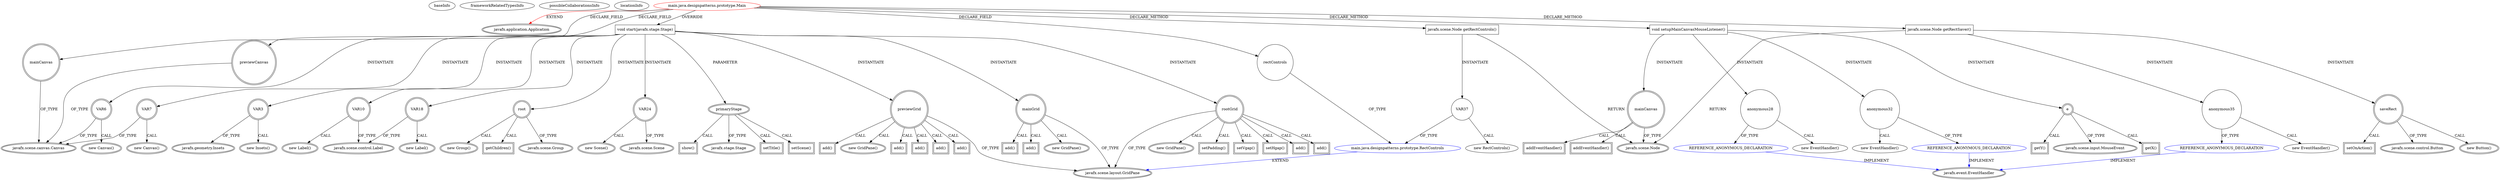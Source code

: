 digraph {
baseInfo[graphId=1735,category="extension_graph",isAnonymous=false,possibleRelation=true]
frameworkRelatedTypesInfo[0="javafx.application.Application"]
possibleCollaborationsInfo[0="1735~CLIENT_METHOD_DECLARATION-INSTANTIATION-FIELD_DECLARATION-~javafx.application.Application ~javafx.scene.layout.GridPane ~false~false",1="1735~CLIENT_METHOD_DECLARATION-INSTANTIATION-~javafx.application.Application ~javafx.event.EventHandler ~false~true"]
locationInfo[projectName="aglassman-java-design-pattern-examples",filePath="/aglassman-java-design-pattern-examples/java-design-pattern-examples-master/design-patterns/src/main/java/designpatterns/prototype/Main.java",contextSignature="Main",graphId="1735"]
0[label="main.java.designpatterns.prototype.Main",vertexType="ROOT_CLIENT_CLASS_DECLARATION",isFrameworkType=false,color=red]
1[label="javafx.application.Application",vertexType="FRAMEWORK_CLASS_TYPE",isFrameworkType=true,peripheries=2]
2[label="mainCanvas",vertexType="FIELD_DECLARATION",isFrameworkType=true,peripheries=2,shape=circle]
3[label="javafx.scene.canvas.Canvas",vertexType="FRAMEWORK_CLASS_TYPE",isFrameworkType=true,peripheries=2]
4[label="previewCanvas",vertexType="FIELD_DECLARATION",isFrameworkType=true,peripheries=2,shape=circle]
6[label="rectControls",vertexType="FIELD_DECLARATION",isFrameworkType=false,shape=circle]
7[label="main.java.designpatterns.prototype.RectControls",vertexType="REFERENCE_CLIENT_CLASS_DECLARATION",isFrameworkType=false,color=blue]
8[label="javafx.scene.layout.GridPane",vertexType="FRAMEWORK_CLASS_TYPE",isFrameworkType=true,peripheries=2]
9[label="void start(javafx.stage.Stage)",vertexType="OVERRIDING_METHOD_DECLARATION",isFrameworkType=false,shape=box]
10[label="primaryStage",vertexType="PARAMETER_DECLARATION",isFrameworkType=true,peripheries=2]
11[label="javafx.stage.Stage",vertexType="FRAMEWORK_CLASS_TYPE",isFrameworkType=true,peripheries=2]
13[label="setTitle()",vertexType="INSIDE_CALL",isFrameworkType=true,peripheries=2,shape=box]
15[label="rootGrid",vertexType="VARIABLE_EXPRESION",isFrameworkType=true,peripheries=2,shape=circle]
14[label="new GridPane()",vertexType="CONSTRUCTOR_CALL",isFrameworkType=true,peripheries=2]
18[label="setPadding()",vertexType="INSIDE_CALL",isFrameworkType=true,peripheries=2,shape=box]
20[label="VAR3",vertexType="VARIABLE_EXPRESION",isFrameworkType=true,peripheries=2,shape=circle]
21[label="javafx.geometry.Insets",vertexType="FRAMEWORK_CLASS_TYPE",isFrameworkType=true,peripheries=2]
19[label="new Insets()",vertexType="CONSTRUCTOR_CALL",isFrameworkType=true,peripheries=2]
23[label="setVgap()",vertexType="INSIDE_CALL",isFrameworkType=true,peripheries=2,shape=box]
25[label="setHgap()",vertexType="INSIDE_CALL",isFrameworkType=true,peripheries=2,shape=box]
27[label="VAR6",vertexType="VARIABLE_EXPRESION",isFrameworkType=true,peripheries=2,shape=circle]
26[label="new Canvas()",vertexType="CONSTRUCTOR_CALL",isFrameworkType=true,peripheries=2]
30[label="VAR7",vertexType="VARIABLE_EXPRESION",isFrameworkType=true,peripheries=2,shape=circle]
29[label="new Canvas()",vertexType="CONSTRUCTOR_CALL",isFrameworkType=true,peripheries=2]
33[label="previewGrid",vertexType="VARIABLE_EXPRESION",isFrameworkType=true,peripheries=2,shape=circle]
32[label="new GridPane()",vertexType="CONSTRUCTOR_CALL",isFrameworkType=true,peripheries=2]
36[label="add()",vertexType="INSIDE_CALL",isFrameworkType=true,peripheries=2,shape=box]
38[label="VAR10",vertexType="VARIABLE_EXPRESION",isFrameworkType=true,peripheries=2,shape=circle]
39[label="javafx.scene.control.Label",vertexType="FRAMEWORK_CLASS_TYPE",isFrameworkType=true,peripheries=2]
37[label="new Label()",vertexType="CONSTRUCTOR_CALL",isFrameworkType=true,peripheries=2]
41[label="add()",vertexType="INSIDE_CALL",isFrameworkType=true,peripheries=2,shape=box]
43[label="add()",vertexType="INSIDE_CALL",isFrameworkType=true,peripheries=2,shape=box]
45[label="add()",vertexType="INSIDE_CALL",isFrameworkType=true,peripheries=2,shape=box]
47[label="add()",vertexType="INSIDE_CALL",isFrameworkType=true,peripheries=2,shape=box]
49[label="add()",vertexType="INSIDE_CALL",isFrameworkType=true,peripheries=2,shape=box]
51[label="mainGrid",vertexType="VARIABLE_EXPRESION",isFrameworkType=true,peripheries=2,shape=circle]
50[label="new GridPane()",vertexType="CONSTRUCTOR_CALL",isFrameworkType=true,peripheries=2]
54[label="add()",vertexType="INSIDE_CALL",isFrameworkType=true,peripheries=2,shape=box]
56[label="VAR18",vertexType="VARIABLE_EXPRESION",isFrameworkType=true,peripheries=2,shape=circle]
55[label="new Label()",vertexType="CONSTRUCTOR_CALL",isFrameworkType=true,peripheries=2]
59[label="add()",vertexType="INSIDE_CALL",isFrameworkType=true,peripheries=2,shape=box]
61[label="add()",vertexType="INSIDE_CALL",isFrameworkType=true,peripheries=2,shape=box]
63[label="root",vertexType="VARIABLE_EXPRESION",isFrameworkType=true,peripheries=2,shape=circle]
64[label="javafx.scene.Group",vertexType="FRAMEWORK_CLASS_TYPE",isFrameworkType=true,peripheries=2]
62[label="new Group()",vertexType="CONSTRUCTOR_CALL",isFrameworkType=true,peripheries=2]
66[label="getChildren()",vertexType="INSIDE_CALL",isFrameworkType=true,peripheries=2,shape=box]
68[label="setScene()",vertexType="INSIDE_CALL",isFrameworkType=true,peripheries=2,shape=box]
70[label="VAR24",vertexType="VARIABLE_EXPRESION",isFrameworkType=true,peripheries=2,shape=circle]
71[label="javafx.scene.Scene",vertexType="FRAMEWORK_CLASS_TYPE",isFrameworkType=true,peripheries=2]
69[label="new Scene()",vertexType="CONSTRUCTOR_CALL",isFrameworkType=true,peripheries=2]
73[label="show()",vertexType="INSIDE_CALL",isFrameworkType=true,peripheries=2,shape=box]
78[label="void setupMainCanvasMouseListener()",vertexType="CLIENT_METHOD_DECLARATION",isFrameworkType=false,shape=box]
79[label="mainCanvas",vertexType="VARIABLE_EXPRESION",isFrameworkType=true,peripheries=2,shape=circle]
81[label="javafx.scene.Node",vertexType="FRAMEWORK_CLASS_TYPE",isFrameworkType=true,peripheries=2]
80[label="addEventHandler()",vertexType="INSIDE_CALL",isFrameworkType=true,peripheries=2,shape=box]
83[label="anonymous28",vertexType="VARIABLE_EXPRESION",isFrameworkType=false,shape=circle]
84[label="REFERENCE_ANONYMOUS_DECLARATION",vertexType="REFERENCE_ANONYMOUS_DECLARATION",isFrameworkType=false,color=blue]
85[label="javafx.event.EventHandler",vertexType="FRAMEWORK_INTERFACE_TYPE",isFrameworkType=true,peripheries=2]
82[label="new EventHandler()",vertexType="CONSTRUCTOR_CALL",isFrameworkType=false]
86[label="e",vertexType="VARIABLE_EXPRESION",isFrameworkType=true,peripheries=2,shape=circle]
88[label="javafx.scene.input.MouseEvent",vertexType="FRAMEWORK_CLASS_TYPE",isFrameworkType=true,peripheries=2]
87[label="getX()",vertexType="INSIDE_CALL",isFrameworkType=true,peripheries=2,shape=box]
90[label="getY()",vertexType="INSIDE_CALL",isFrameworkType=true,peripheries=2,shape=box]
92[label="addEventHandler()",vertexType="INSIDE_CALL",isFrameworkType=true,peripheries=2,shape=box]
94[label="anonymous32",vertexType="VARIABLE_EXPRESION",isFrameworkType=false,shape=circle]
95[label="REFERENCE_ANONYMOUS_DECLARATION",vertexType="REFERENCE_ANONYMOUS_DECLARATION",isFrameworkType=false,color=blue]
93[label="new EventHandler()",vertexType="CONSTRUCTOR_CALL",isFrameworkType=false]
97[label="javafx.scene.Node getRectSaver()",vertexType="CLIENT_METHOD_DECLARATION",isFrameworkType=false,shape=box]
100[label="saveRect",vertexType="VARIABLE_EXPRESION",isFrameworkType=true,peripheries=2,shape=circle]
101[label="javafx.scene.control.Button",vertexType="FRAMEWORK_CLASS_TYPE",isFrameworkType=true,peripheries=2]
99[label="new Button()",vertexType="CONSTRUCTOR_CALL",isFrameworkType=true,peripheries=2]
103[label="setOnAction()",vertexType="INSIDE_CALL",isFrameworkType=true,peripheries=2,shape=box]
105[label="anonymous35",vertexType="VARIABLE_EXPRESION",isFrameworkType=false,shape=circle]
106[label="REFERENCE_ANONYMOUS_DECLARATION",vertexType="REFERENCE_ANONYMOUS_DECLARATION",isFrameworkType=false,color=blue]
104[label="new EventHandler()",vertexType="CONSTRUCTOR_CALL",isFrameworkType=false]
112[label="javafx.scene.Node getRectControls()",vertexType="CLIENT_METHOD_DECLARATION",isFrameworkType=false,shape=box]
115[label="VAR37",vertexType="VARIABLE_EXPRESION",isFrameworkType=false,shape=circle]
114[label="new RectControls()",vertexType="CONSTRUCTOR_CALL",isFrameworkType=false]
0->1[label="EXTEND",color=red]
0->2[label="DECLARE_FIELD"]
2->3[label="OF_TYPE"]
0->4[label="DECLARE_FIELD"]
4->3[label="OF_TYPE"]
0->6[label="DECLARE_FIELD"]
7->8[label="EXTEND",color=blue]
6->7[label="OF_TYPE"]
0->9[label="OVERRIDE"]
10->11[label="OF_TYPE"]
9->10[label="PARAMETER"]
10->13[label="CALL"]
9->15[label="INSTANTIATE"]
15->8[label="OF_TYPE"]
15->14[label="CALL"]
15->18[label="CALL"]
9->20[label="INSTANTIATE"]
20->21[label="OF_TYPE"]
20->19[label="CALL"]
15->23[label="CALL"]
15->25[label="CALL"]
9->27[label="INSTANTIATE"]
27->3[label="OF_TYPE"]
27->26[label="CALL"]
9->30[label="INSTANTIATE"]
30->3[label="OF_TYPE"]
30->29[label="CALL"]
9->33[label="INSTANTIATE"]
33->8[label="OF_TYPE"]
33->32[label="CALL"]
33->36[label="CALL"]
9->38[label="INSTANTIATE"]
38->39[label="OF_TYPE"]
38->37[label="CALL"]
33->41[label="CALL"]
33->43[label="CALL"]
33->45[label="CALL"]
33->47[label="CALL"]
15->49[label="CALL"]
9->51[label="INSTANTIATE"]
51->8[label="OF_TYPE"]
51->50[label="CALL"]
51->54[label="CALL"]
9->56[label="INSTANTIATE"]
56->39[label="OF_TYPE"]
56->55[label="CALL"]
51->59[label="CALL"]
15->61[label="CALL"]
9->63[label="INSTANTIATE"]
63->64[label="OF_TYPE"]
63->62[label="CALL"]
63->66[label="CALL"]
10->68[label="CALL"]
9->70[label="INSTANTIATE"]
70->71[label="OF_TYPE"]
70->69[label="CALL"]
10->73[label="CALL"]
0->78[label="DECLARE_METHOD"]
78->79[label="INSTANTIATE"]
79->81[label="OF_TYPE"]
79->80[label="CALL"]
78->83[label="INSTANTIATE"]
84->85[label="IMPLEMENT",color=blue]
83->84[label="OF_TYPE"]
83->82[label="CALL"]
78->86[label="INSTANTIATE"]
86->88[label="OF_TYPE"]
86->87[label="CALL"]
86->90[label="CALL"]
79->92[label="CALL"]
78->94[label="INSTANTIATE"]
95->85[label="IMPLEMENT",color=blue]
94->95[label="OF_TYPE"]
94->93[label="CALL"]
0->97[label="DECLARE_METHOD"]
97->81[label="RETURN"]
97->100[label="INSTANTIATE"]
100->101[label="OF_TYPE"]
100->99[label="CALL"]
100->103[label="CALL"]
97->105[label="INSTANTIATE"]
106->85[label="IMPLEMENT",color=blue]
105->106[label="OF_TYPE"]
105->104[label="CALL"]
0->112[label="DECLARE_METHOD"]
112->81[label="RETURN"]
112->115[label="INSTANTIATE"]
115->7[label="OF_TYPE"]
115->114[label="CALL"]
}
